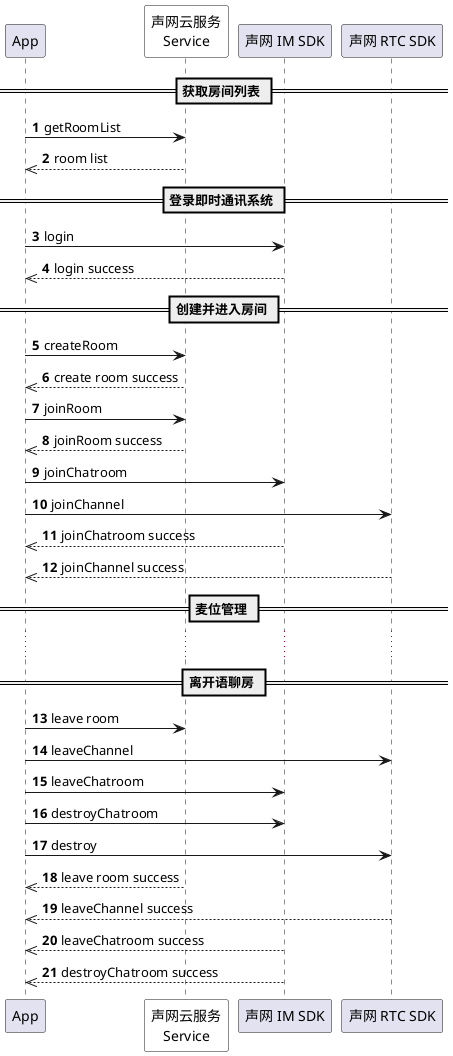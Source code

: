 @startuml
autonumber
participant "App" as a
participant "声网云服务\nService" as b #White
participant "声网 IM SDK" as c
participant "声网 RTC SDK" as d
== 获取房间列表 ==
a -> b: getRoomList
b -->> a: room list
== 登录即时通讯系统 ==
a -> c: login
c -->> a: login success
== 创建并进入房间 ==
a -> b: createRoom
b -->> a: create room success
a -> b: joinRoom
b -->> a: joinRoom success
a -> c: joinChatroom
a -> d: joinChannel
c -->> a: joinChatroom success
d -->> a: joinChannel success
== 麦位管理 ==
...
== 离开语聊房 ==
a -> b: leave room
a -> d: leaveChannel
a -> c: leaveChatroom
a -> c: destroyChatroom
a -> d: destroy
b -->> a: leave room success
d -->> a: leaveChannel success
c -->> a: leaveChatroom success
c -->> a: destroyChatroom success
@enduml



